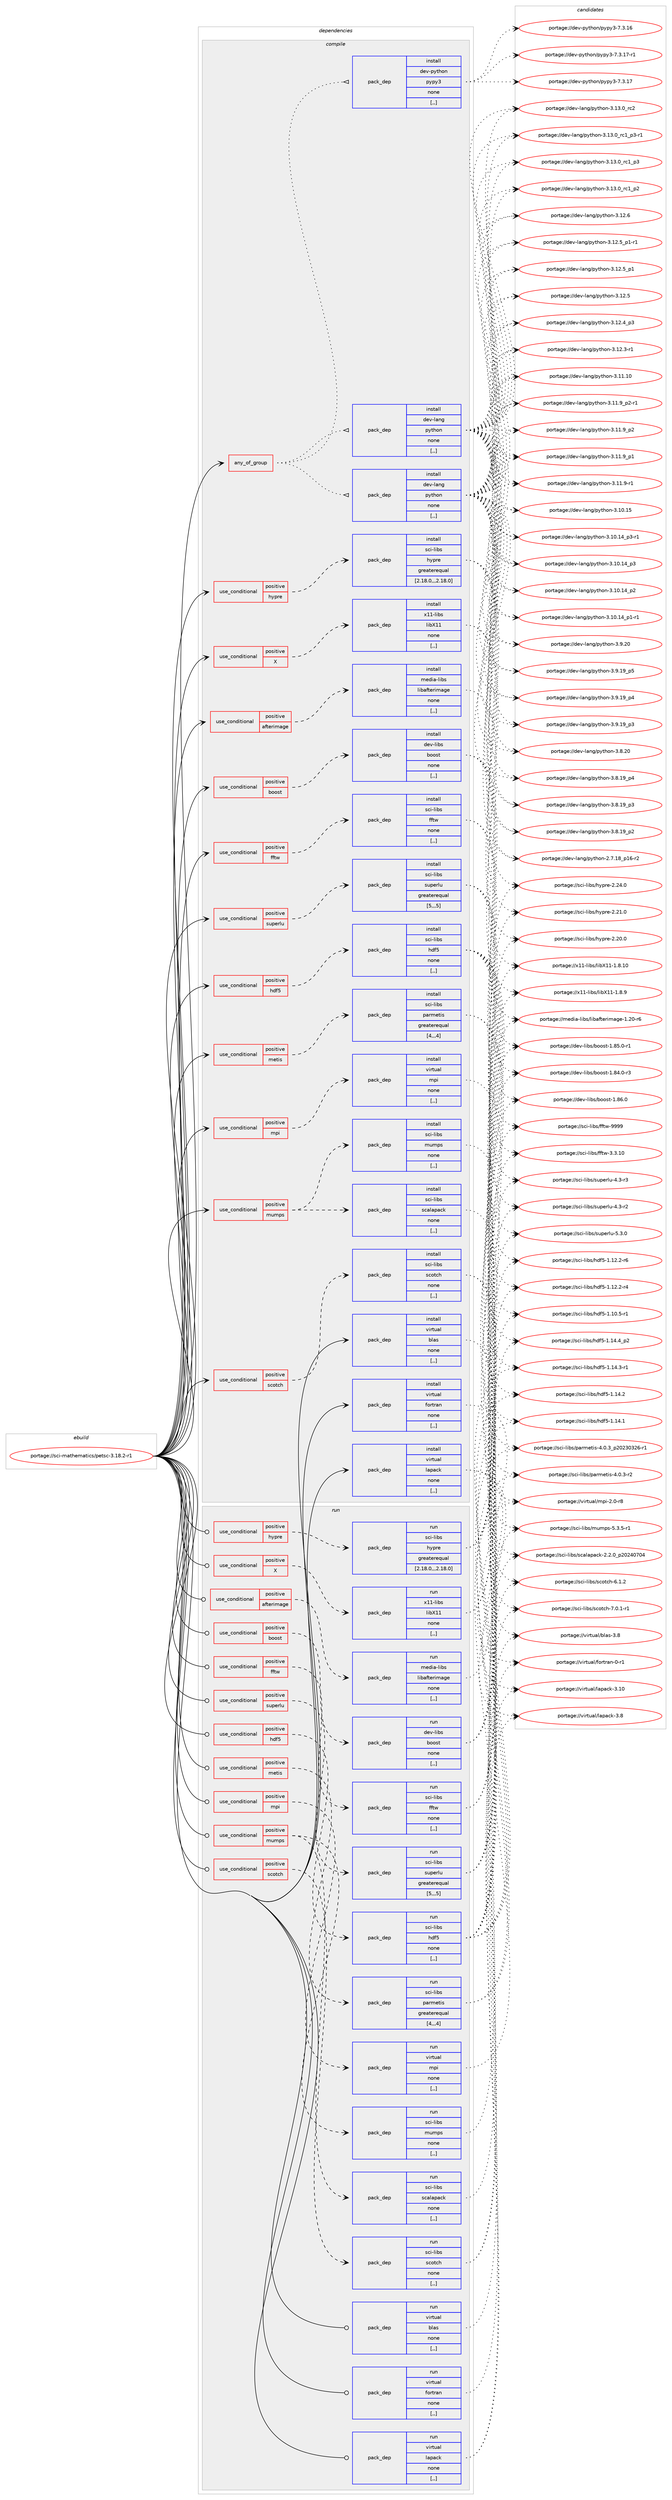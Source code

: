 digraph prolog {

# *************
# Graph options
# *************

newrank=true;
concentrate=true;
compound=true;
graph [rankdir=LR,fontname=Helvetica,fontsize=10,ranksep=1.5];#, ranksep=2.5, nodesep=0.2];
edge  [arrowhead=vee];
node  [fontname=Helvetica,fontsize=10];

# **********
# The ebuild
# **********

subgraph cluster_leftcol {
color=gray;
label=<<i>ebuild</i>>;
id [label="portage://sci-mathematics/petsc-3.18.2-r1", color=red, width=4, href="../sci-mathematics/petsc-3.18.2-r1.svg"];
}

# ****************
# The dependencies
# ****************

subgraph cluster_midcol {
color=gray;
label=<<i>dependencies</i>>;
subgraph cluster_compile {
fillcolor="#eeeeee";
style=filled;
label=<<i>compile</i>>;
subgraph any6205 {
dependency918816 [label=<<TABLE BORDER="0" CELLBORDER="1" CELLSPACING="0" CELLPADDING="4"><TR><TD CELLPADDING="10">any_of_group</TD></TR></TABLE>>, shape=none, color=red];subgraph pack669919 {
dependency918817 [label=<<TABLE BORDER="0" CELLBORDER="1" CELLSPACING="0" CELLPADDING="4" WIDTH="220"><TR><TD ROWSPAN="6" CELLPADDING="30">pack_dep</TD></TR><TR><TD WIDTH="110">install</TD></TR><TR><TD>dev-lang</TD></TR><TR><TD>python</TD></TR><TR><TD>none</TD></TR><TR><TD>[,,]</TD></TR></TABLE>>, shape=none, color=blue];
}
dependency918816:e -> dependency918817:w [weight=20,style="dotted",arrowhead="oinv"];
subgraph pack669920 {
dependency918818 [label=<<TABLE BORDER="0" CELLBORDER="1" CELLSPACING="0" CELLPADDING="4" WIDTH="220"><TR><TD ROWSPAN="6" CELLPADDING="30">pack_dep</TD></TR><TR><TD WIDTH="110">install</TD></TR><TR><TD>dev-lang</TD></TR><TR><TD>python</TD></TR><TR><TD>none</TD></TR><TR><TD>[,,]</TD></TR></TABLE>>, shape=none, color=blue];
}
dependency918816:e -> dependency918818:w [weight=20,style="dotted",arrowhead="oinv"];
subgraph pack669921 {
dependency918819 [label=<<TABLE BORDER="0" CELLBORDER="1" CELLSPACING="0" CELLPADDING="4" WIDTH="220"><TR><TD ROWSPAN="6" CELLPADDING="30">pack_dep</TD></TR><TR><TD WIDTH="110">install</TD></TR><TR><TD>dev-python</TD></TR><TR><TD>pypy3</TD></TR><TR><TD>none</TD></TR><TR><TD>[,,]</TD></TR></TABLE>>, shape=none, color=blue];
}
dependency918816:e -> dependency918819:w [weight=20,style="dotted",arrowhead="oinv"];
}
id:e -> dependency918816:w [weight=20,style="solid",arrowhead="vee"];
subgraph cond242262 {
dependency918820 [label=<<TABLE BORDER="0" CELLBORDER="1" CELLSPACING="0" CELLPADDING="4"><TR><TD ROWSPAN="3" CELLPADDING="10">use_conditional</TD></TR><TR><TD>positive</TD></TR><TR><TD>X</TD></TR></TABLE>>, shape=none, color=red];
subgraph pack669922 {
dependency918821 [label=<<TABLE BORDER="0" CELLBORDER="1" CELLSPACING="0" CELLPADDING="4" WIDTH="220"><TR><TD ROWSPAN="6" CELLPADDING="30">pack_dep</TD></TR><TR><TD WIDTH="110">install</TD></TR><TR><TD>x11-libs</TD></TR><TR><TD>libX11</TD></TR><TR><TD>none</TD></TR><TR><TD>[,,]</TD></TR></TABLE>>, shape=none, color=blue];
}
dependency918820:e -> dependency918821:w [weight=20,style="dashed",arrowhead="vee"];
}
id:e -> dependency918820:w [weight=20,style="solid",arrowhead="vee"];
subgraph cond242263 {
dependency918822 [label=<<TABLE BORDER="0" CELLBORDER="1" CELLSPACING="0" CELLPADDING="4"><TR><TD ROWSPAN="3" CELLPADDING="10">use_conditional</TD></TR><TR><TD>positive</TD></TR><TR><TD>afterimage</TD></TR></TABLE>>, shape=none, color=red];
subgraph pack669923 {
dependency918823 [label=<<TABLE BORDER="0" CELLBORDER="1" CELLSPACING="0" CELLPADDING="4" WIDTH="220"><TR><TD ROWSPAN="6" CELLPADDING="30">pack_dep</TD></TR><TR><TD WIDTH="110">install</TD></TR><TR><TD>media-libs</TD></TR><TR><TD>libafterimage</TD></TR><TR><TD>none</TD></TR><TR><TD>[,,]</TD></TR></TABLE>>, shape=none, color=blue];
}
dependency918822:e -> dependency918823:w [weight=20,style="dashed",arrowhead="vee"];
}
id:e -> dependency918822:w [weight=20,style="solid",arrowhead="vee"];
subgraph cond242264 {
dependency918824 [label=<<TABLE BORDER="0" CELLBORDER="1" CELLSPACING="0" CELLPADDING="4"><TR><TD ROWSPAN="3" CELLPADDING="10">use_conditional</TD></TR><TR><TD>positive</TD></TR><TR><TD>boost</TD></TR></TABLE>>, shape=none, color=red];
subgraph pack669924 {
dependency918825 [label=<<TABLE BORDER="0" CELLBORDER="1" CELLSPACING="0" CELLPADDING="4" WIDTH="220"><TR><TD ROWSPAN="6" CELLPADDING="30">pack_dep</TD></TR><TR><TD WIDTH="110">install</TD></TR><TR><TD>dev-libs</TD></TR><TR><TD>boost</TD></TR><TR><TD>none</TD></TR><TR><TD>[,,]</TD></TR></TABLE>>, shape=none, color=blue];
}
dependency918824:e -> dependency918825:w [weight=20,style="dashed",arrowhead="vee"];
}
id:e -> dependency918824:w [weight=20,style="solid",arrowhead="vee"];
subgraph cond242265 {
dependency918826 [label=<<TABLE BORDER="0" CELLBORDER="1" CELLSPACING="0" CELLPADDING="4"><TR><TD ROWSPAN="3" CELLPADDING="10">use_conditional</TD></TR><TR><TD>positive</TD></TR><TR><TD>fftw</TD></TR></TABLE>>, shape=none, color=red];
subgraph pack669925 {
dependency918827 [label=<<TABLE BORDER="0" CELLBORDER="1" CELLSPACING="0" CELLPADDING="4" WIDTH="220"><TR><TD ROWSPAN="6" CELLPADDING="30">pack_dep</TD></TR><TR><TD WIDTH="110">install</TD></TR><TR><TD>sci-libs</TD></TR><TR><TD>fftw</TD></TR><TR><TD>none</TD></TR><TR><TD>[,,]</TD></TR></TABLE>>, shape=none, color=blue];
}
dependency918826:e -> dependency918827:w [weight=20,style="dashed",arrowhead="vee"];
}
id:e -> dependency918826:w [weight=20,style="solid",arrowhead="vee"];
subgraph cond242266 {
dependency918828 [label=<<TABLE BORDER="0" CELLBORDER="1" CELLSPACING="0" CELLPADDING="4"><TR><TD ROWSPAN="3" CELLPADDING="10">use_conditional</TD></TR><TR><TD>positive</TD></TR><TR><TD>hdf5</TD></TR></TABLE>>, shape=none, color=red];
subgraph pack669926 {
dependency918829 [label=<<TABLE BORDER="0" CELLBORDER="1" CELLSPACING="0" CELLPADDING="4" WIDTH="220"><TR><TD ROWSPAN="6" CELLPADDING="30">pack_dep</TD></TR><TR><TD WIDTH="110">install</TD></TR><TR><TD>sci-libs</TD></TR><TR><TD>hdf5</TD></TR><TR><TD>none</TD></TR><TR><TD>[,,]</TD></TR></TABLE>>, shape=none, color=blue];
}
dependency918828:e -> dependency918829:w [weight=20,style="dashed",arrowhead="vee"];
}
id:e -> dependency918828:w [weight=20,style="solid",arrowhead="vee"];
subgraph cond242267 {
dependency918830 [label=<<TABLE BORDER="0" CELLBORDER="1" CELLSPACING="0" CELLPADDING="4"><TR><TD ROWSPAN="3" CELLPADDING="10">use_conditional</TD></TR><TR><TD>positive</TD></TR><TR><TD>hypre</TD></TR></TABLE>>, shape=none, color=red];
subgraph pack669927 {
dependency918831 [label=<<TABLE BORDER="0" CELLBORDER="1" CELLSPACING="0" CELLPADDING="4" WIDTH="220"><TR><TD ROWSPAN="6" CELLPADDING="30">pack_dep</TD></TR><TR><TD WIDTH="110">install</TD></TR><TR><TD>sci-libs</TD></TR><TR><TD>hypre</TD></TR><TR><TD>greaterequal</TD></TR><TR><TD>[2.18.0,,,2.18.0]</TD></TR></TABLE>>, shape=none, color=blue];
}
dependency918830:e -> dependency918831:w [weight=20,style="dashed",arrowhead="vee"];
}
id:e -> dependency918830:w [weight=20,style="solid",arrowhead="vee"];
subgraph cond242268 {
dependency918832 [label=<<TABLE BORDER="0" CELLBORDER="1" CELLSPACING="0" CELLPADDING="4"><TR><TD ROWSPAN="3" CELLPADDING="10">use_conditional</TD></TR><TR><TD>positive</TD></TR><TR><TD>metis</TD></TR></TABLE>>, shape=none, color=red];
subgraph pack669928 {
dependency918833 [label=<<TABLE BORDER="0" CELLBORDER="1" CELLSPACING="0" CELLPADDING="4" WIDTH="220"><TR><TD ROWSPAN="6" CELLPADDING="30">pack_dep</TD></TR><TR><TD WIDTH="110">install</TD></TR><TR><TD>sci-libs</TD></TR><TR><TD>parmetis</TD></TR><TR><TD>greaterequal</TD></TR><TR><TD>[4,,,4]</TD></TR></TABLE>>, shape=none, color=blue];
}
dependency918832:e -> dependency918833:w [weight=20,style="dashed",arrowhead="vee"];
}
id:e -> dependency918832:w [weight=20,style="solid",arrowhead="vee"];
subgraph cond242269 {
dependency918834 [label=<<TABLE BORDER="0" CELLBORDER="1" CELLSPACING="0" CELLPADDING="4"><TR><TD ROWSPAN="3" CELLPADDING="10">use_conditional</TD></TR><TR><TD>positive</TD></TR><TR><TD>mpi</TD></TR></TABLE>>, shape=none, color=red];
subgraph pack669929 {
dependency918835 [label=<<TABLE BORDER="0" CELLBORDER="1" CELLSPACING="0" CELLPADDING="4" WIDTH="220"><TR><TD ROWSPAN="6" CELLPADDING="30">pack_dep</TD></TR><TR><TD WIDTH="110">install</TD></TR><TR><TD>virtual</TD></TR><TR><TD>mpi</TD></TR><TR><TD>none</TD></TR><TR><TD>[,,]</TD></TR></TABLE>>, shape=none, color=blue];
}
dependency918834:e -> dependency918835:w [weight=20,style="dashed",arrowhead="vee"];
}
id:e -> dependency918834:w [weight=20,style="solid",arrowhead="vee"];
subgraph cond242270 {
dependency918836 [label=<<TABLE BORDER="0" CELLBORDER="1" CELLSPACING="0" CELLPADDING="4"><TR><TD ROWSPAN="3" CELLPADDING="10">use_conditional</TD></TR><TR><TD>positive</TD></TR><TR><TD>mumps</TD></TR></TABLE>>, shape=none, color=red];
subgraph pack669930 {
dependency918837 [label=<<TABLE BORDER="0" CELLBORDER="1" CELLSPACING="0" CELLPADDING="4" WIDTH="220"><TR><TD ROWSPAN="6" CELLPADDING="30">pack_dep</TD></TR><TR><TD WIDTH="110">install</TD></TR><TR><TD>sci-libs</TD></TR><TR><TD>mumps</TD></TR><TR><TD>none</TD></TR><TR><TD>[,,]</TD></TR></TABLE>>, shape=none, color=blue];
}
dependency918836:e -> dependency918837:w [weight=20,style="dashed",arrowhead="vee"];
subgraph pack669931 {
dependency918838 [label=<<TABLE BORDER="0" CELLBORDER="1" CELLSPACING="0" CELLPADDING="4" WIDTH="220"><TR><TD ROWSPAN="6" CELLPADDING="30">pack_dep</TD></TR><TR><TD WIDTH="110">install</TD></TR><TR><TD>sci-libs</TD></TR><TR><TD>scalapack</TD></TR><TR><TD>none</TD></TR><TR><TD>[,,]</TD></TR></TABLE>>, shape=none, color=blue];
}
dependency918836:e -> dependency918838:w [weight=20,style="dashed",arrowhead="vee"];
}
id:e -> dependency918836:w [weight=20,style="solid",arrowhead="vee"];
subgraph cond242271 {
dependency918839 [label=<<TABLE BORDER="0" CELLBORDER="1" CELLSPACING="0" CELLPADDING="4"><TR><TD ROWSPAN="3" CELLPADDING="10">use_conditional</TD></TR><TR><TD>positive</TD></TR><TR><TD>scotch</TD></TR></TABLE>>, shape=none, color=red];
subgraph pack669932 {
dependency918840 [label=<<TABLE BORDER="0" CELLBORDER="1" CELLSPACING="0" CELLPADDING="4" WIDTH="220"><TR><TD ROWSPAN="6" CELLPADDING="30">pack_dep</TD></TR><TR><TD WIDTH="110">install</TD></TR><TR><TD>sci-libs</TD></TR><TR><TD>scotch</TD></TR><TR><TD>none</TD></TR><TR><TD>[,,]</TD></TR></TABLE>>, shape=none, color=blue];
}
dependency918839:e -> dependency918840:w [weight=20,style="dashed",arrowhead="vee"];
}
id:e -> dependency918839:w [weight=20,style="solid",arrowhead="vee"];
subgraph cond242272 {
dependency918841 [label=<<TABLE BORDER="0" CELLBORDER="1" CELLSPACING="0" CELLPADDING="4"><TR><TD ROWSPAN="3" CELLPADDING="10">use_conditional</TD></TR><TR><TD>positive</TD></TR><TR><TD>superlu</TD></TR></TABLE>>, shape=none, color=red];
subgraph pack669933 {
dependency918842 [label=<<TABLE BORDER="0" CELLBORDER="1" CELLSPACING="0" CELLPADDING="4" WIDTH="220"><TR><TD ROWSPAN="6" CELLPADDING="30">pack_dep</TD></TR><TR><TD WIDTH="110">install</TD></TR><TR><TD>sci-libs</TD></TR><TR><TD>superlu</TD></TR><TR><TD>greaterequal</TD></TR><TR><TD>[5,,,5]</TD></TR></TABLE>>, shape=none, color=blue];
}
dependency918841:e -> dependency918842:w [weight=20,style="dashed",arrowhead="vee"];
}
id:e -> dependency918841:w [weight=20,style="solid",arrowhead="vee"];
subgraph pack669934 {
dependency918843 [label=<<TABLE BORDER="0" CELLBORDER="1" CELLSPACING="0" CELLPADDING="4" WIDTH="220"><TR><TD ROWSPAN="6" CELLPADDING="30">pack_dep</TD></TR><TR><TD WIDTH="110">install</TD></TR><TR><TD>virtual</TD></TR><TR><TD>blas</TD></TR><TR><TD>none</TD></TR><TR><TD>[,,]</TD></TR></TABLE>>, shape=none, color=blue];
}
id:e -> dependency918843:w [weight=20,style="solid",arrowhead="vee"];
subgraph pack669935 {
dependency918844 [label=<<TABLE BORDER="0" CELLBORDER="1" CELLSPACING="0" CELLPADDING="4" WIDTH="220"><TR><TD ROWSPAN="6" CELLPADDING="30">pack_dep</TD></TR><TR><TD WIDTH="110">install</TD></TR><TR><TD>virtual</TD></TR><TR><TD>fortran</TD></TR><TR><TD>none</TD></TR><TR><TD>[,,]</TD></TR></TABLE>>, shape=none, color=blue];
}
id:e -> dependency918844:w [weight=20,style="solid",arrowhead="vee"];
subgraph pack669936 {
dependency918845 [label=<<TABLE BORDER="0" CELLBORDER="1" CELLSPACING="0" CELLPADDING="4" WIDTH="220"><TR><TD ROWSPAN="6" CELLPADDING="30">pack_dep</TD></TR><TR><TD WIDTH="110">install</TD></TR><TR><TD>virtual</TD></TR><TR><TD>lapack</TD></TR><TR><TD>none</TD></TR><TR><TD>[,,]</TD></TR></TABLE>>, shape=none, color=blue];
}
id:e -> dependency918845:w [weight=20,style="solid",arrowhead="vee"];
}
subgraph cluster_compileandrun {
fillcolor="#eeeeee";
style=filled;
label=<<i>compile and run</i>>;
}
subgraph cluster_run {
fillcolor="#eeeeee";
style=filled;
label=<<i>run</i>>;
subgraph cond242273 {
dependency918846 [label=<<TABLE BORDER="0" CELLBORDER="1" CELLSPACING="0" CELLPADDING="4"><TR><TD ROWSPAN="3" CELLPADDING="10">use_conditional</TD></TR><TR><TD>positive</TD></TR><TR><TD>X</TD></TR></TABLE>>, shape=none, color=red];
subgraph pack669937 {
dependency918847 [label=<<TABLE BORDER="0" CELLBORDER="1" CELLSPACING="0" CELLPADDING="4" WIDTH="220"><TR><TD ROWSPAN="6" CELLPADDING="30">pack_dep</TD></TR><TR><TD WIDTH="110">run</TD></TR><TR><TD>x11-libs</TD></TR><TR><TD>libX11</TD></TR><TR><TD>none</TD></TR><TR><TD>[,,]</TD></TR></TABLE>>, shape=none, color=blue];
}
dependency918846:e -> dependency918847:w [weight=20,style="dashed",arrowhead="vee"];
}
id:e -> dependency918846:w [weight=20,style="solid",arrowhead="odot"];
subgraph cond242274 {
dependency918848 [label=<<TABLE BORDER="0" CELLBORDER="1" CELLSPACING="0" CELLPADDING="4"><TR><TD ROWSPAN="3" CELLPADDING="10">use_conditional</TD></TR><TR><TD>positive</TD></TR><TR><TD>afterimage</TD></TR></TABLE>>, shape=none, color=red];
subgraph pack669938 {
dependency918849 [label=<<TABLE BORDER="0" CELLBORDER="1" CELLSPACING="0" CELLPADDING="4" WIDTH="220"><TR><TD ROWSPAN="6" CELLPADDING="30">pack_dep</TD></TR><TR><TD WIDTH="110">run</TD></TR><TR><TD>media-libs</TD></TR><TR><TD>libafterimage</TD></TR><TR><TD>none</TD></TR><TR><TD>[,,]</TD></TR></TABLE>>, shape=none, color=blue];
}
dependency918848:e -> dependency918849:w [weight=20,style="dashed",arrowhead="vee"];
}
id:e -> dependency918848:w [weight=20,style="solid",arrowhead="odot"];
subgraph cond242275 {
dependency918850 [label=<<TABLE BORDER="0" CELLBORDER="1" CELLSPACING="0" CELLPADDING="4"><TR><TD ROWSPAN="3" CELLPADDING="10">use_conditional</TD></TR><TR><TD>positive</TD></TR><TR><TD>boost</TD></TR></TABLE>>, shape=none, color=red];
subgraph pack669939 {
dependency918851 [label=<<TABLE BORDER="0" CELLBORDER="1" CELLSPACING="0" CELLPADDING="4" WIDTH="220"><TR><TD ROWSPAN="6" CELLPADDING="30">pack_dep</TD></TR><TR><TD WIDTH="110">run</TD></TR><TR><TD>dev-libs</TD></TR><TR><TD>boost</TD></TR><TR><TD>none</TD></TR><TR><TD>[,,]</TD></TR></TABLE>>, shape=none, color=blue];
}
dependency918850:e -> dependency918851:w [weight=20,style="dashed",arrowhead="vee"];
}
id:e -> dependency918850:w [weight=20,style="solid",arrowhead="odot"];
subgraph cond242276 {
dependency918852 [label=<<TABLE BORDER="0" CELLBORDER="1" CELLSPACING="0" CELLPADDING="4"><TR><TD ROWSPAN="3" CELLPADDING="10">use_conditional</TD></TR><TR><TD>positive</TD></TR><TR><TD>fftw</TD></TR></TABLE>>, shape=none, color=red];
subgraph pack669940 {
dependency918853 [label=<<TABLE BORDER="0" CELLBORDER="1" CELLSPACING="0" CELLPADDING="4" WIDTH="220"><TR><TD ROWSPAN="6" CELLPADDING="30">pack_dep</TD></TR><TR><TD WIDTH="110">run</TD></TR><TR><TD>sci-libs</TD></TR><TR><TD>fftw</TD></TR><TR><TD>none</TD></TR><TR><TD>[,,]</TD></TR></TABLE>>, shape=none, color=blue];
}
dependency918852:e -> dependency918853:w [weight=20,style="dashed",arrowhead="vee"];
}
id:e -> dependency918852:w [weight=20,style="solid",arrowhead="odot"];
subgraph cond242277 {
dependency918854 [label=<<TABLE BORDER="0" CELLBORDER="1" CELLSPACING="0" CELLPADDING="4"><TR><TD ROWSPAN="3" CELLPADDING="10">use_conditional</TD></TR><TR><TD>positive</TD></TR><TR><TD>hdf5</TD></TR></TABLE>>, shape=none, color=red];
subgraph pack669941 {
dependency918855 [label=<<TABLE BORDER="0" CELLBORDER="1" CELLSPACING="0" CELLPADDING="4" WIDTH="220"><TR><TD ROWSPAN="6" CELLPADDING="30">pack_dep</TD></TR><TR><TD WIDTH="110">run</TD></TR><TR><TD>sci-libs</TD></TR><TR><TD>hdf5</TD></TR><TR><TD>none</TD></TR><TR><TD>[,,]</TD></TR></TABLE>>, shape=none, color=blue];
}
dependency918854:e -> dependency918855:w [weight=20,style="dashed",arrowhead="vee"];
}
id:e -> dependency918854:w [weight=20,style="solid",arrowhead="odot"];
subgraph cond242278 {
dependency918856 [label=<<TABLE BORDER="0" CELLBORDER="1" CELLSPACING="0" CELLPADDING="4"><TR><TD ROWSPAN="3" CELLPADDING="10">use_conditional</TD></TR><TR><TD>positive</TD></TR><TR><TD>hypre</TD></TR></TABLE>>, shape=none, color=red];
subgraph pack669942 {
dependency918857 [label=<<TABLE BORDER="0" CELLBORDER="1" CELLSPACING="0" CELLPADDING="4" WIDTH="220"><TR><TD ROWSPAN="6" CELLPADDING="30">pack_dep</TD></TR><TR><TD WIDTH="110">run</TD></TR><TR><TD>sci-libs</TD></TR><TR><TD>hypre</TD></TR><TR><TD>greaterequal</TD></TR><TR><TD>[2.18.0,,,2.18.0]</TD></TR></TABLE>>, shape=none, color=blue];
}
dependency918856:e -> dependency918857:w [weight=20,style="dashed",arrowhead="vee"];
}
id:e -> dependency918856:w [weight=20,style="solid",arrowhead="odot"];
subgraph cond242279 {
dependency918858 [label=<<TABLE BORDER="0" CELLBORDER="1" CELLSPACING="0" CELLPADDING="4"><TR><TD ROWSPAN="3" CELLPADDING="10">use_conditional</TD></TR><TR><TD>positive</TD></TR><TR><TD>metis</TD></TR></TABLE>>, shape=none, color=red];
subgraph pack669943 {
dependency918859 [label=<<TABLE BORDER="0" CELLBORDER="1" CELLSPACING="0" CELLPADDING="4" WIDTH="220"><TR><TD ROWSPAN="6" CELLPADDING="30">pack_dep</TD></TR><TR><TD WIDTH="110">run</TD></TR><TR><TD>sci-libs</TD></TR><TR><TD>parmetis</TD></TR><TR><TD>greaterequal</TD></TR><TR><TD>[4,,,4]</TD></TR></TABLE>>, shape=none, color=blue];
}
dependency918858:e -> dependency918859:w [weight=20,style="dashed",arrowhead="vee"];
}
id:e -> dependency918858:w [weight=20,style="solid",arrowhead="odot"];
subgraph cond242280 {
dependency918860 [label=<<TABLE BORDER="0" CELLBORDER="1" CELLSPACING="0" CELLPADDING="4"><TR><TD ROWSPAN="3" CELLPADDING="10">use_conditional</TD></TR><TR><TD>positive</TD></TR><TR><TD>mpi</TD></TR></TABLE>>, shape=none, color=red];
subgraph pack669944 {
dependency918861 [label=<<TABLE BORDER="0" CELLBORDER="1" CELLSPACING="0" CELLPADDING="4" WIDTH="220"><TR><TD ROWSPAN="6" CELLPADDING="30">pack_dep</TD></TR><TR><TD WIDTH="110">run</TD></TR><TR><TD>virtual</TD></TR><TR><TD>mpi</TD></TR><TR><TD>none</TD></TR><TR><TD>[,,]</TD></TR></TABLE>>, shape=none, color=blue];
}
dependency918860:e -> dependency918861:w [weight=20,style="dashed",arrowhead="vee"];
}
id:e -> dependency918860:w [weight=20,style="solid",arrowhead="odot"];
subgraph cond242281 {
dependency918862 [label=<<TABLE BORDER="0" CELLBORDER="1" CELLSPACING="0" CELLPADDING="4"><TR><TD ROWSPAN="3" CELLPADDING="10">use_conditional</TD></TR><TR><TD>positive</TD></TR><TR><TD>mumps</TD></TR></TABLE>>, shape=none, color=red];
subgraph pack669945 {
dependency918863 [label=<<TABLE BORDER="0" CELLBORDER="1" CELLSPACING="0" CELLPADDING="4" WIDTH="220"><TR><TD ROWSPAN="6" CELLPADDING="30">pack_dep</TD></TR><TR><TD WIDTH="110">run</TD></TR><TR><TD>sci-libs</TD></TR><TR><TD>mumps</TD></TR><TR><TD>none</TD></TR><TR><TD>[,,]</TD></TR></TABLE>>, shape=none, color=blue];
}
dependency918862:e -> dependency918863:w [weight=20,style="dashed",arrowhead="vee"];
subgraph pack669946 {
dependency918864 [label=<<TABLE BORDER="0" CELLBORDER="1" CELLSPACING="0" CELLPADDING="4" WIDTH="220"><TR><TD ROWSPAN="6" CELLPADDING="30">pack_dep</TD></TR><TR><TD WIDTH="110">run</TD></TR><TR><TD>sci-libs</TD></TR><TR><TD>scalapack</TD></TR><TR><TD>none</TD></TR><TR><TD>[,,]</TD></TR></TABLE>>, shape=none, color=blue];
}
dependency918862:e -> dependency918864:w [weight=20,style="dashed",arrowhead="vee"];
}
id:e -> dependency918862:w [weight=20,style="solid",arrowhead="odot"];
subgraph cond242282 {
dependency918865 [label=<<TABLE BORDER="0" CELLBORDER="1" CELLSPACING="0" CELLPADDING="4"><TR><TD ROWSPAN="3" CELLPADDING="10">use_conditional</TD></TR><TR><TD>positive</TD></TR><TR><TD>scotch</TD></TR></TABLE>>, shape=none, color=red];
subgraph pack669947 {
dependency918866 [label=<<TABLE BORDER="0" CELLBORDER="1" CELLSPACING="0" CELLPADDING="4" WIDTH="220"><TR><TD ROWSPAN="6" CELLPADDING="30">pack_dep</TD></TR><TR><TD WIDTH="110">run</TD></TR><TR><TD>sci-libs</TD></TR><TR><TD>scotch</TD></TR><TR><TD>none</TD></TR><TR><TD>[,,]</TD></TR></TABLE>>, shape=none, color=blue];
}
dependency918865:e -> dependency918866:w [weight=20,style="dashed",arrowhead="vee"];
}
id:e -> dependency918865:w [weight=20,style="solid",arrowhead="odot"];
subgraph cond242283 {
dependency918867 [label=<<TABLE BORDER="0" CELLBORDER="1" CELLSPACING="0" CELLPADDING="4"><TR><TD ROWSPAN="3" CELLPADDING="10">use_conditional</TD></TR><TR><TD>positive</TD></TR><TR><TD>superlu</TD></TR></TABLE>>, shape=none, color=red];
subgraph pack669948 {
dependency918868 [label=<<TABLE BORDER="0" CELLBORDER="1" CELLSPACING="0" CELLPADDING="4" WIDTH="220"><TR><TD ROWSPAN="6" CELLPADDING="30">pack_dep</TD></TR><TR><TD WIDTH="110">run</TD></TR><TR><TD>sci-libs</TD></TR><TR><TD>superlu</TD></TR><TR><TD>greaterequal</TD></TR><TR><TD>[5,,,5]</TD></TR></TABLE>>, shape=none, color=blue];
}
dependency918867:e -> dependency918868:w [weight=20,style="dashed",arrowhead="vee"];
}
id:e -> dependency918867:w [weight=20,style="solid",arrowhead="odot"];
subgraph pack669949 {
dependency918869 [label=<<TABLE BORDER="0" CELLBORDER="1" CELLSPACING="0" CELLPADDING="4" WIDTH="220"><TR><TD ROWSPAN="6" CELLPADDING="30">pack_dep</TD></TR><TR><TD WIDTH="110">run</TD></TR><TR><TD>virtual</TD></TR><TR><TD>blas</TD></TR><TR><TD>none</TD></TR><TR><TD>[,,]</TD></TR></TABLE>>, shape=none, color=blue];
}
id:e -> dependency918869:w [weight=20,style="solid",arrowhead="odot"];
subgraph pack669950 {
dependency918870 [label=<<TABLE BORDER="0" CELLBORDER="1" CELLSPACING="0" CELLPADDING="4" WIDTH="220"><TR><TD ROWSPAN="6" CELLPADDING="30">pack_dep</TD></TR><TR><TD WIDTH="110">run</TD></TR><TR><TD>virtual</TD></TR><TR><TD>fortran</TD></TR><TR><TD>none</TD></TR><TR><TD>[,,]</TD></TR></TABLE>>, shape=none, color=blue];
}
id:e -> dependency918870:w [weight=20,style="solid",arrowhead="odot"];
subgraph pack669951 {
dependency918871 [label=<<TABLE BORDER="0" CELLBORDER="1" CELLSPACING="0" CELLPADDING="4" WIDTH="220"><TR><TD ROWSPAN="6" CELLPADDING="30">pack_dep</TD></TR><TR><TD WIDTH="110">run</TD></TR><TR><TD>virtual</TD></TR><TR><TD>lapack</TD></TR><TR><TD>none</TD></TR><TR><TD>[,,]</TD></TR></TABLE>>, shape=none, color=blue];
}
id:e -> dependency918871:w [weight=20,style="solid",arrowhead="odot"];
}
}

# **************
# The candidates
# **************

subgraph cluster_choices {
rank=same;
color=gray;
label=<<i>candidates</i>>;

subgraph choice669919 {
color=black;
nodesep=1;
choice10010111845108971101034711212111610411111045514649514648951149950 [label="portage://dev-lang/python-3.13.0_rc2", color=red, width=4,href="../dev-lang/python-3.13.0_rc2.svg"];
choice1001011184510897110103471121211161041111104551464951464895114994995112514511449 [label="portage://dev-lang/python-3.13.0_rc1_p3-r1", color=red, width=4,href="../dev-lang/python-3.13.0_rc1_p3-r1.svg"];
choice100101118451089711010347112121116104111110455146495146489511499499511251 [label="portage://dev-lang/python-3.13.0_rc1_p3", color=red, width=4,href="../dev-lang/python-3.13.0_rc1_p3.svg"];
choice100101118451089711010347112121116104111110455146495146489511499499511250 [label="portage://dev-lang/python-3.13.0_rc1_p2", color=red, width=4,href="../dev-lang/python-3.13.0_rc1_p2.svg"];
choice10010111845108971101034711212111610411111045514649504654 [label="portage://dev-lang/python-3.12.6", color=red, width=4,href="../dev-lang/python-3.12.6.svg"];
choice1001011184510897110103471121211161041111104551464950465395112494511449 [label="portage://dev-lang/python-3.12.5_p1-r1", color=red, width=4,href="../dev-lang/python-3.12.5_p1-r1.svg"];
choice100101118451089711010347112121116104111110455146495046539511249 [label="portage://dev-lang/python-3.12.5_p1", color=red, width=4,href="../dev-lang/python-3.12.5_p1.svg"];
choice10010111845108971101034711212111610411111045514649504653 [label="portage://dev-lang/python-3.12.5", color=red, width=4,href="../dev-lang/python-3.12.5.svg"];
choice100101118451089711010347112121116104111110455146495046529511251 [label="portage://dev-lang/python-3.12.4_p3", color=red, width=4,href="../dev-lang/python-3.12.4_p3.svg"];
choice100101118451089711010347112121116104111110455146495046514511449 [label="portage://dev-lang/python-3.12.3-r1", color=red, width=4,href="../dev-lang/python-3.12.3-r1.svg"];
choice1001011184510897110103471121211161041111104551464949464948 [label="portage://dev-lang/python-3.11.10", color=red, width=4,href="../dev-lang/python-3.11.10.svg"];
choice1001011184510897110103471121211161041111104551464949465795112504511449 [label="portage://dev-lang/python-3.11.9_p2-r1", color=red, width=4,href="../dev-lang/python-3.11.9_p2-r1.svg"];
choice100101118451089711010347112121116104111110455146494946579511250 [label="portage://dev-lang/python-3.11.9_p2", color=red, width=4,href="../dev-lang/python-3.11.9_p2.svg"];
choice100101118451089711010347112121116104111110455146494946579511249 [label="portage://dev-lang/python-3.11.9_p1", color=red, width=4,href="../dev-lang/python-3.11.9_p1.svg"];
choice100101118451089711010347112121116104111110455146494946574511449 [label="portage://dev-lang/python-3.11.9-r1", color=red, width=4,href="../dev-lang/python-3.11.9-r1.svg"];
choice1001011184510897110103471121211161041111104551464948464953 [label="portage://dev-lang/python-3.10.15", color=red, width=4,href="../dev-lang/python-3.10.15.svg"];
choice100101118451089711010347112121116104111110455146494846495295112514511449 [label="portage://dev-lang/python-3.10.14_p3-r1", color=red, width=4,href="../dev-lang/python-3.10.14_p3-r1.svg"];
choice10010111845108971101034711212111610411111045514649484649529511251 [label="portage://dev-lang/python-3.10.14_p3", color=red, width=4,href="../dev-lang/python-3.10.14_p3.svg"];
choice10010111845108971101034711212111610411111045514649484649529511250 [label="portage://dev-lang/python-3.10.14_p2", color=red, width=4,href="../dev-lang/python-3.10.14_p2.svg"];
choice100101118451089711010347112121116104111110455146494846495295112494511449 [label="portage://dev-lang/python-3.10.14_p1-r1", color=red, width=4,href="../dev-lang/python-3.10.14_p1-r1.svg"];
choice10010111845108971101034711212111610411111045514657465048 [label="portage://dev-lang/python-3.9.20", color=red, width=4,href="../dev-lang/python-3.9.20.svg"];
choice100101118451089711010347112121116104111110455146574649579511253 [label="portage://dev-lang/python-3.9.19_p5", color=red, width=4,href="../dev-lang/python-3.9.19_p5.svg"];
choice100101118451089711010347112121116104111110455146574649579511252 [label="portage://dev-lang/python-3.9.19_p4", color=red, width=4,href="../dev-lang/python-3.9.19_p4.svg"];
choice100101118451089711010347112121116104111110455146574649579511251 [label="portage://dev-lang/python-3.9.19_p3", color=red, width=4,href="../dev-lang/python-3.9.19_p3.svg"];
choice10010111845108971101034711212111610411111045514656465048 [label="portage://dev-lang/python-3.8.20", color=red, width=4,href="../dev-lang/python-3.8.20.svg"];
choice100101118451089711010347112121116104111110455146564649579511252 [label="portage://dev-lang/python-3.8.19_p4", color=red, width=4,href="../dev-lang/python-3.8.19_p4.svg"];
choice100101118451089711010347112121116104111110455146564649579511251 [label="portage://dev-lang/python-3.8.19_p3", color=red, width=4,href="../dev-lang/python-3.8.19_p3.svg"];
choice100101118451089711010347112121116104111110455146564649579511250 [label="portage://dev-lang/python-3.8.19_p2", color=red, width=4,href="../dev-lang/python-3.8.19_p2.svg"];
choice100101118451089711010347112121116104111110455046554649569511249544511450 [label="portage://dev-lang/python-2.7.18_p16-r2", color=red, width=4,href="../dev-lang/python-2.7.18_p16-r2.svg"];
dependency918817:e -> choice10010111845108971101034711212111610411111045514649514648951149950:w [style=dotted,weight="100"];
dependency918817:e -> choice1001011184510897110103471121211161041111104551464951464895114994995112514511449:w [style=dotted,weight="100"];
dependency918817:e -> choice100101118451089711010347112121116104111110455146495146489511499499511251:w [style=dotted,weight="100"];
dependency918817:e -> choice100101118451089711010347112121116104111110455146495146489511499499511250:w [style=dotted,weight="100"];
dependency918817:e -> choice10010111845108971101034711212111610411111045514649504654:w [style=dotted,weight="100"];
dependency918817:e -> choice1001011184510897110103471121211161041111104551464950465395112494511449:w [style=dotted,weight="100"];
dependency918817:e -> choice100101118451089711010347112121116104111110455146495046539511249:w [style=dotted,weight="100"];
dependency918817:e -> choice10010111845108971101034711212111610411111045514649504653:w [style=dotted,weight="100"];
dependency918817:e -> choice100101118451089711010347112121116104111110455146495046529511251:w [style=dotted,weight="100"];
dependency918817:e -> choice100101118451089711010347112121116104111110455146495046514511449:w [style=dotted,weight="100"];
dependency918817:e -> choice1001011184510897110103471121211161041111104551464949464948:w [style=dotted,weight="100"];
dependency918817:e -> choice1001011184510897110103471121211161041111104551464949465795112504511449:w [style=dotted,weight="100"];
dependency918817:e -> choice100101118451089711010347112121116104111110455146494946579511250:w [style=dotted,weight="100"];
dependency918817:e -> choice100101118451089711010347112121116104111110455146494946579511249:w [style=dotted,weight="100"];
dependency918817:e -> choice100101118451089711010347112121116104111110455146494946574511449:w [style=dotted,weight="100"];
dependency918817:e -> choice1001011184510897110103471121211161041111104551464948464953:w [style=dotted,weight="100"];
dependency918817:e -> choice100101118451089711010347112121116104111110455146494846495295112514511449:w [style=dotted,weight="100"];
dependency918817:e -> choice10010111845108971101034711212111610411111045514649484649529511251:w [style=dotted,weight="100"];
dependency918817:e -> choice10010111845108971101034711212111610411111045514649484649529511250:w [style=dotted,weight="100"];
dependency918817:e -> choice100101118451089711010347112121116104111110455146494846495295112494511449:w [style=dotted,weight="100"];
dependency918817:e -> choice10010111845108971101034711212111610411111045514657465048:w [style=dotted,weight="100"];
dependency918817:e -> choice100101118451089711010347112121116104111110455146574649579511253:w [style=dotted,weight="100"];
dependency918817:e -> choice100101118451089711010347112121116104111110455146574649579511252:w [style=dotted,weight="100"];
dependency918817:e -> choice100101118451089711010347112121116104111110455146574649579511251:w [style=dotted,weight="100"];
dependency918817:e -> choice10010111845108971101034711212111610411111045514656465048:w [style=dotted,weight="100"];
dependency918817:e -> choice100101118451089711010347112121116104111110455146564649579511252:w [style=dotted,weight="100"];
dependency918817:e -> choice100101118451089711010347112121116104111110455146564649579511251:w [style=dotted,weight="100"];
dependency918817:e -> choice100101118451089711010347112121116104111110455146564649579511250:w [style=dotted,weight="100"];
dependency918817:e -> choice100101118451089711010347112121116104111110455046554649569511249544511450:w [style=dotted,weight="100"];
}
subgraph choice669920 {
color=black;
nodesep=1;
choice10010111845108971101034711212111610411111045514649514648951149950 [label="portage://dev-lang/python-3.13.0_rc2", color=red, width=4,href="../dev-lang/python-3.13.0_rc2.svg"];
choice1001011184510897110103471121211161041111104551464951464895114994995112514511449 [label="portage://dev-lang/python-3.13.0_rc1_p3-r1", color=red, width=4,href="../dev-lang/python-3.13.0_rc1_p3-r1.svg"];
choice100101118451089711010347112121116104111110455146495146489511499499511251 [label="portage://dev-lang/python-3.13.0_rc1_p3", color=red, width=4,href="../dev-lang/python-3.13.0_rc1_p3.svg"];
choice100101118451089711010347112121116104111110455146495146489511499499511250 [label="portage://dev-lang/python-3.13.0_rc1_p2", color=red, width=4,href="../dev-lang/python-3.13.0_rc1_p2.svg"];
choice10010111845108971101034711212111610411111045514649504654 [label="portage://dev-lang/python-3.12.6", color=red, width=4,href="../dev-lang/python-3.12.6.svg"];
choice1001011184510897110103471121211161041111104551464950465395112494511449 [label="portage://dev-lang/python-3.12.5_p1-r1", color=red, width=4,href="../dev-lang/python-3.12.5_p1-r1.svg"];
choice100101118451089711010347112121116104111110455146495046539511249 [label="portage://dev-lang/python-3.12.5_p1", color=red, width=4,href="../dev-lang/python-3.12.5_p1.svg"];
choice10010111845108971101034711212111610411111045514649504653 [label="portage://dev-lang/python-3.12.5", color=red, width=4,href="../dev-lang/python-3.12.5.svg"];
choice100101118451089711010347112121116104111110455146495046529511251 [label="portage://dev-lang/python-3.12.4_p3", color=red, width=4,href="../dev-lang/python-3.12.4_p3.svg"];
choice100101118451089711010347112121116104111110455146495046514511449 [label="portage://dev-lang/python-3.12.3-r1", color=red, width=4,href="../dev-lang/python-3.12.3-r1.svg"];
choice1001011184510897110103471121211161041111104551464949464948 [label="portage://dev-lang/python-3.11.10", color=red, width=4,href="../dev-lang/python-3.11.10.svg"];
choice1001011184510897110103471121211161041111104551464949465795112504511449 [label="portage://dev-lang/python-3.11.9_p2-r1", color=red, width=4,href="../dev-lang/python-3.11.9_p2-r1.svg"];
choice100101118451089711010347112121116104111110455146494946579511250 [label="portage://dev-lang/python-3.11.9_p2", color=red, width=4,href="../dev-lang/python-3.11.9_p2.svg"];
choice100101118451089711010347112121116104111110455146494946579511249 [label="portage://dev-lang/python-3.11.9_p1", color=red, width=4,href="../dev-lang/python-3.11.9_p1.svg"];
choice100101118451089711010347112121116104111110455146494946574511449 [label="portage://dev-lang/python-3.11.9-r1", color=red, width=4,href="../dev-lang/python-3.11.9-r1.svg"];
choice1001011184510897110103471121211161041111104551464948464953 [label="portage://dev-lang/python-3.10.15", color=red, width=4,href="../dev-lang/python-3.10.15.svg"];
choice100101118451089711010347112121116104111110455146494846495295112514511449 [label="portage://dev-lang/python-3.10.14_p3-r1", color=red, width=4,href="../dev-lang/python-3.10.14_p3-r1.svg"];
choice10010111845108971101034711212111610411111045514649484649529511251 [label="portage://dev-lang/python-3.10.14_p3", color=red, width=4,href="../dev-lang/python-3.10.14_p3.svg"];
choice10010111845108971101034711212111610411111045514649484649529511250 [label="portage://dev-lang/python-3.10.14_p2", color=red, width=4,href="../dev-lang/python-3.10.14_p2.svg"];
choice100101118451089711010347112121116104111110455146494846495295112494511449 [label="portage://dev-lang/python-3.10.14_p1-r1", color=red, width=4,href="../dev-lang/python-3.10.14_p1-r1.svg"];
choice10010111845108971101034711212111610411111045514657465048 [label="portage://dev-lang/python-3.9.20", color=red, width=4,href="../dev-lang/python-3.9.20.svg"];
choice100101118451089711010347112121116104111110455146574649579511253 [label="portage://dev-lang/python-3.9.19_p5", color=red, width=4,href="../dev-lang/python-3.9.19_p5.svg"];
choice100101118451089711010347112121116104111110455146574649579511252 [label="portage://dev-lang/python-3.9.19_p4", color=red, width=4,href="../dev-lang/python-3.9.19_p4.svg"];
choice100101118451089711010347112121116104111110455146574649579511251 [label="portage://dev-lang/python-3.9.19_p3", color=red, width=4,href="../dev-lang/python-3.9.19_p3.svg"];
choice10010111845108971101034711212111610411111045514656465048 [label="portage://dev-lang/python-3.8.20", color=red, width=4,href="../dev-lang/python-3.8.20.svg"];
choice100101118451089711010347112121116104111110455146564649579511252 [label="portage://dev-lang/python-3.8.19_p4", color=red, width=4,href="../dev-lang/python-3.8.19_p4.svg"];
choice100101118451089711010347112121116104111110455146564649579511251 [label="portage://dev-lang/python-3.8.19_p3", color=red, width=4,href="../dev-lang/python-3.8.19_p3.svg"];
choice100101118451089711010347112121116104111110455146564649579511250 [label="portage://dev-lang/python-3.8.19_p2", color=red, width=4,href="../dev-lang/python-3.8.19_p2.svg"];
choice100101118451089711010347112121116104111110455046554649569511249544511450 [label="portage://dev-lang/python-2.7.18_p16-r2", color=red, width=4,href="../dev-lang/python-2.7.18_p16-r2.svg"];
dependency918818:e -> choice10010111845108971101034711212111610411111045514649514648951149950:w [style=dotted,weight="100"];
dependency918818:e -> choice1001011184510897110103471121211161041111104551464951464895114994995112514511449:w [style=dotted,weight="100"];
dependency918818:e -> choice100101118451089711010347112121116104111110455146495146489511499499511251:w [style=dotted,weight="100"];
dependency918818:e -> choice100101118451089711010347112121116104111110455146495146489511499499511250:w [style=dotted,weight="100"];
dependency918818:e -> choice10010111845108971101034711212111610411111045514649504654:w [style=dotted,weight="100"];
dependency918818:e -> choice1001011184510897110103471121211161041111104551464950465395112494511449:w [style=dotted,weight="100"];
dependency918818:e -> choice100101118451089711010347112121116104111110455146495046539511249:w [style=dotted,weight="100"];
dependency918818:e -> choice10010111845108971101034711212111610411111045514649504653:w [style=dotted,weight="100"];
dependency918818:e -> choice100101118451089711010347112121116104111110455146495046529511251:w [style=dotted,weight="100"];
dependency918818:e -> choice100101118451089711010347112121116104111110455146495046514511449:w [style=dotted,weight="100"];
dependency918818:e -> choice1001011184510897110103471121211161041111104551464949464948:w [style=dotted,weight="100"];
dependency918818:e -> choice1001011184510897110103471121211161041111104551464949465795112504511449:w [style=dotted,weight="100"];
dependency918818:e -> choice100101118451089711010347112121116104111110455146494946579511250:w [style=dotted,weight="100"];
dependency918818:e -> choice100101118451089711010347112121116104111110455146494946579511249:w [style=dotted,weight="100"];
dependency918818:e -> choice100101118451089711010347112121116104111110455146494946574511449:w [style=dotted,weight="100"];
dependency918818:e -> choice1001011184510897110103471121211161041111104551464948464953:w [style=dotted,weight="100"];
dependency918818:e -> choice100101118451089711010347112121116104111110455146494846495295112514511449:w [style=dotted,weight="100"];
dependency918818:e -> choice10010111845108971101034711212111610411111045514649484649529511251:w [style=dotted,weight="100"];
dependency918818:e -> choice10010111845108971101034711212111610411111045514649484649529511250:w [style=dotted,weight="100"];
dependency918818:e -> choice100101118451089711010347112121116104111110455146494846495295112494511449:w [style=dotted,weight="100"];
dependency918818:e -> choice10010111845108971101034711212111610411111045514657465048:w [style=dotted,weight="100"];
dependency918818:e -> choice100101118451089711010347112121116104111110455146574649579511253:w [style=dotted,weight="100"];
dependency918818:e -> choice100101118451089711010347112121116104111110455146574649579511252:w [style=dotted,weight="100"];
dependency918818:e -> choice100101118451089711010347112121116104111110455146574649579511251:w [style=dotted,weight="100"];
dependency918818:e -> choice10010111845108971101034711212111610411111045514656465048:w [style=dotted,weight="100"];
dependency918818:e -> choice100101118451089711010347112121116104111110455146564649579511252:w [style=dotted,weight="100"];
dependency918818:e -> choice100101118451089711010347112121116104111110455146564649579511251:w [style=dotted,weight="100"];
dependency918818:e -> choice100101118451089711010347112121116104111110455146564649579511250:w [style=dotted,weight="100"];
dependency918818:e -> choice100101118451089711010347112121116104111110455046554649569511249544511450:w [style=dotted,weight="100"];
}
subgraph choice669921 {
color=black;
nodesep=1;
choice100101118451121211161041111104711212111212151455546514649554511449 [label="portage://dev-python/pypy3-7.3.17-r1", color=red, width=4,href="../dev-python/pypy3-7.3.17-r1.svg"];
choice10010111845112121116104111110471121211121215145554651464955 [label="portage://dev-python/pypy3-7.3.17", color=red, width=4,href="../dev-python/pypy3-7.3.17.svg"];
choice10010111845112121116104111110471121211121215145554651464954 [label="portage://dev-python/pypy3-7.3.16", color=red, width=4,href="../dev-python/pypy3-7.3.16.svg"];
dependency918819:e -> choice100101118451121211161041111104711212111212151455546514649554511449:w [style=dotted,weight="100"];
dependency918819:e -> choice10010111845112121116104111110471121211121215145554651464955:w [style=dotted,weight="100"];
dependency918819:e -> choice10010111845112121116104111110471121211121215145554651464954:w [style=dotted,weight="100"];
}
subgraph choice669922 {
color=black;
nodesep=1;
choice12049494510810598115471081059888494945494656464948 [label="portage://x11-libs/libX11-1.8.10", color=red, width=4,href="../x11-libs/libX11-1.8.10.svg"];
choice120494945108105981154710810598884949454946564657 [label="portage://x11-libs/libX11-1.8.9", color=red, width=4,href="../x11-libs/libX11-1.8.9.svg"];
dependency918821:e -> choice12049494510810598115471081059888494945494656464948:w [style=dotted,weight="100"];
dependency918821:e -> choice120494945108105981154710810598884949454946564657:w [style=dotted,weight="100"];
}
subgraph choice669923 {
color=black;
nodesep=1;
choice1091011001059745108105981154710810598971021161011141051099710310145494650484511454 [label="portage://media-libs/libafterimage-1.20-r6", color=red, width=4,href="../media-libs/libafterimage-1.20-r6.svg"];
dependency918823:e -> choice1091011001059745108105981154710810598971021161011141051099710310145494650484511454:w [style=dotted,weight="100"];
}
subgraph choice669924 {
color=black;
nodesep=1;
choice1001011184510810598115479811111111511645494656544648 [label="portage://dev-libs/boost-1.86.0", color=red, width=4,href="../dev-libs/boost-1.86.0.svg"];
choice10010111845108105981154798111111115116454946565346484511449 [label="portage://dev-libs/boost-1.85.0-r1", color=red, width=4,href="../dev-libs/boost-1.85.0-r1.svg"];
choice10010111845108105981154798111111115116454946565246484511451 [label="portage://dev-libs/boost-1.84.0-r3", color=red, width=4,href="../dev-libs/boost-1.84.0-r3.svg"];
dependency918825:e -> choice1001011184510810598115479811111111511645494656544648:w [style=dotted,weight="100"];
dependency918825:e -> choice10010111845108105981154798111111115116454946565346484511449:w [style=dotted,weight="100"];
dependency918825:e -> choice10010111845108105981154798111111115116454946565246484511451:w [style=dotted,weight="100"];
}
subgraph choice669925 {
color=black;
nodesep=1;
choice115991054510810598115471021021161194557575757 [label="portage://sci-libs/fftw-9999", color=red, width=4,href="../sci-libs/fftw-9999.svg"];
choice1159910545108105981154710210211611945514651464948 [label="portage://sci-libs/fftw-3.3.10", color=red, width=4,href="../sci-libs/fftw-3.3.10.svg"];
dependency918827:e -> choice115991054510810598115471021021161194557575757:w [style=dotted,weight="100"];
dependency918827:e -> choice1159910545108105981154710210211611945514651464948:w [style=dotted,weight="100"];
}
subgraph choice669926 {
color=black;
nodesep=1;
choice1159910545108105981154710410010253454946495246529511250 [label="portage://sci-libs/hdf5-1.14.4_p2", color=red, width=4,href="../sci-libs/hdf5-1.14.4_p2.svg"];
choice1159910545108105981154710410010253454946495246514511449 [label="portage://sci-libs/hdf5-1.14.3-r1", color=red, width=4,href="../sci-libs/hdf5-1.14.3-r1.svg"];
choice115991054510810598115471041001025345494649524650 [label="portage://sci-libs/hdf5-1.14.2", color=red, width=4,href="../sci-libs/hdf5-1.14.2.svg"];
choice115991054510810598115471041001025345494649524649 [label="portage://sci-libs/hdf5-1.14.1", color=red, width=4,href="../sci-libs/hdf5-1.14.1.svg"];
choice1159910545108105981154710410010253454946495046504511454 [label="portage://sci-libs/hdf5-1.12.2-r6", color=red, width=4,href="../sci-libs/hdf5-1.12.2-r6.svg"];
choice1159910545108105981154710410010253454946495046504511452 [label="portage://sci-libs/hdf5-1.12.2-r4", color=red, width=4,href="../sci-libs/hdf5-1.12.2-r4.svg"];
choice1159910545108105981154710410010253454946494846534511449 [label="portage://sci-libs/hdf5-1.10.5-r1", color=red, width=4,href="../sci-libs/hdf5-1.10.5-r1.svg"];
dependency918829:e -> choice1159910545108105981154710410010253454946495246529511250:w [style=dotted,weight="100"];
dependency918829:e -> choice1159910545108105981154710410010253454946495246514511449:w [style=dotted,weight="100"];
dependency918829:e -> choice115991054510810598115471041001025345494649524650:w [style=dotted,weight="100"];
dependency918829:e -> choice115991054510810598115471041001025345494649524649:w [style=dotted,weight="100"];
dependency918829:e -> choice1159910545108105981154710410010253454946495046504511454:w [style=dotted,weight="100"];
dependency918829:e -> choice1159910545108105981154710410010253454946495046504511452:w [style=dotted,weight="100"];
dependency918829:e -> choice1159910545108105981154710410010253454946494846534511449:w [style=dotted,weight="100"];
}
subgraph choice669927 {
color=black;
nodesep=1;
choice1159910545108105981154710412111211410145504650524648 [label="portage://sci-libs/hypre-2.24.0", color=red, width=4,href="../sci-libs/hypre-2.24.0.svg"];
choice1159910545108105981154710412111211410145504650494648 [label="portage://sci-libs/hypre-2.21.0", color=red, width=4,href="../sci-libs/hypre-2.21.0.svg"];
choice1159910545108105981154710412111211410145504650484648 [label="portage://sci-libs/hypre-2.20.0", color=red, width=4,href="../sci-libs/hypre-2.20.0.svg"];
dependency918831:e -> choice1159910545108105981154710412111211410145504650524648:w [style=dotted,weight="100"];
dependency918831:e -> choice1159910545108105981154710412111211410145504650494648:w [style=dotted,weight="100"];
dependency918831:e -> choice1159910545108105981154710412111211410145504650484648:w [style=dotted,weight="100"];
}
subgraph choice669928 {
color=black;
nodesep=1;
choice11599105451081059811547112971141091011161051154552464846519511250485051485150544511449 [label="portage://sci-libs/parmetis-4.0.3_p20230326-r1", color=red, width=4,href="../sci-libs/parmetis-4.0.3_p20230326-r1.svg"];
choice11599105451081059811547112971141091011161051154552464846514511450 [label="portage://sci-libs/parmetis-4.0.3-r2", color=red, width=4,href="../sci-libs/parmetis-4.0.3-r2.svg"];
dependency918833:e -> choice11599105451081059811547112971141091011161051154552464846519511250485051485150544511449:w [style=dotted,weight="100"];
dependency918833:e -> choice11599105451081059811547112971141091011161051154552464846514511450:w [style=dotted,weight="100"];
}
subgraph choice669929 {
color=black;
nodesep=1;
choice1181051141161179710847109112105455046484511456 [label="portage://virtual/mpi-2.0-r8", color=red, width=4,href="../virtual/mpi-2.0-r8.svg"];
dependency918835:e -> choice1181051141161179710847109112105455046484511456:w [style=dotted,weight="100"];
}
subgraph choice669930 {
color=black;
nodesep=1;
choice115991054510810598115471091171091121154553465146534511449 [label="portage://sci-libs/mumps-5.3.5-r1", color=red, width=4,href="../sci-libs/mumps-5.3.5-r1.svg"];
dependency918837:e -> choice115991054510810598115471091171091121154553465146534511449:w [style=dotted,weight="100"];
}
subgraph choice669931 {
color=black;
nodesep=1;
choice115991054510810598115471159997108971129799107455046504648951125048505248554852 [label="portage://sci-libs/scalapack-2.2.0_p20240704", color=red, width=4,href="../sci-libs/scalapack-2.2.0_p20240704.svg"];
dependency918838:e -> choice115991054510810598115471159997108971129799107455046504648951125048505248554852:w [style=dotted,weight="100"];
}
subgraph choice669932 {
color=black;
nodesep=1;
choice1159910545108105981154711599111116991044555464846494511449 [label="portage://sci-libs/scotch-7.0.1-r1", color=red, width=4,href="../sci-libs/scotch-7.0.1-r1.svg"];
choice115991054510810598115471159911111699104455446494650 [label="portage://sci-libs/scotch-6.1.2", color=red, width=4,href="../sci-libs/scotch-6.1.2.svg"];
dependency918840:e -> choice1159910545108105981154711599111116991044555464846494511449:w [style=dotted,weight="100"];
dependency918840:e -> choice115991054510810598115471159911111699104455446494650:w [style=dotted,weight="100"];
}
subgraph choice669933 {
color=black;
nodesep=1;
choice11599105451081059811547115117112101114108117455346514648 [label="portage://sci-libs/superlu-5.3.0", color=red, width=4,href="../sci-libs/superlu-5.3.0.svg"];
choice11599105451081059811547115117112101114108117455246514511451 [label="portage://sci-libs/superlu-4.3-r3", color=red, width=4,href="../sci-libs/superlu-4.3-r3.svg"];
choice11599105451081059811547115117112101114108117455246514511450 [label="portage://sci-libs/superlu-4.3-r2", color=red, width=4,href="../sci-libs/superlu-4.3-r2.svg"];
dependency918842:e -> choice11599105451081059811547115117112101114108117455346514648:w [style=dotted,weight="100"];
dependency918842:e -> choice11599105451081059811547115117112101114108117455246514511451:w [style=dotted,weight="100"];
dependency918842:e -> choice11599105451081059811547115117112101114108117455246514511450:w [style=dotted,weight="100"];
}
subgraph choice669934 {
color=black;
nodesep=1;
choice1181051141161179710847981089711545514656 [label="portage://virtual/blas-3.8", color=red, width=4,href="../virtual/blas-3.8.svg"];
dependency918843:e -> choice1181051141161179710847981089711545514656:w [style=dotted,weight="100"];
}
subgraph choice669935 {
color=black;
nodesep=1;
choice11810511411611797108471021111141161149711045484511449 [label="portage://virtual/fortran-0-r1", color=red, width=4,href="../virtual/fortran-0-r1.svg"];
dependency918844:e -> choice11810511411611797108471021111141161149711045484511449:w [style=dotted,weight="100"];
}
subgraph choice669936 {
color=black;
nodesep=1;
choice11810511411611797108471089711297991074551464948 [label="portage://virtual/lapack-3.10", color=red, width=4,href="../virtual/lapack-3.10.svg"];
choice118105114116117971084710897112979910745514656 [label="portage://virtual/lapack-3.8", color=red, width=4,href="../virtual/lapack-3.8.svg"];
dependency918845:e -> choice11810511411611797108471089711297991074551464948:w [style=dotted,weight="100"];
dependency918845:e -> choice118105114116117971084710897112979910745514656:w [style=dotted,weight="100"];
}
subgraph choice669937 {
color=black;
nodesep=1;
choice12049494510810598115471081059888494945494656464948 [label="portage://x11-libs/libX11-1.8.10", color=red, width=4,href="../x11-libs/libX11-1.8.10.svg"];
choice120494945108105981154710810598884949454946564657 [label="portage://x11-libs/libX11-1.8.9", color=red, width=4,href="../x11-libs/libX11-1.8.9.svg"];
dependency918847:e -> choice12049494510810598115471081059888494945494656464948:w [style=dotted,weight="100"];
dependency918847:e -> choice120494945108105981154710810598884949454946564657:w [style=dotted,weight="100"];
}
subgraph choice669938 {
color=black;
nodesep=1;
choice1091011001059745108105981154710810598971021161011141051099710310145494650484511454 [label="portage://media-libs/libafterimage-1.20-r6", color=red, width=4,href="../media-libs/libafterimage-1.20-r6.svg"];
dependency918849:e -> choice1091011001059745108105981154710810598971021161011141051099710310145494650484511454:w [style=dotted,weight="100"];
}
subgraph choice669939 {
color=black;
nodesep=1;
choice1001011184510810598115479811111111511645494656544648 [label="portage://dev-libs/boost-1.86.0", color=red, width=4,href="../dev-libs/boost-1.86.0.svg"];
choice10010111845108105981154798111111115116454946565346484511449 [label="portage://dev-libs/boost-1.85.0-r1", color=red, width=4,href="../dev-libs/boost-1.85.0-r1.svg"];
choice10010111845108105981154798111111115116454946565246484511451 [label="portage://dev-libs/boost-1.84.0-r3", color=red, width=4,href="../dev-libs/boost-1.84.0-r3.svg"];
dependency918851:e -> choice1001011184510810598115479811111111511645494656544648:w [style=dotted,weight="100"];
dependency918851:e -> choice10010111845108105981154798111111115116454946565346484511449:w [style=dotted,weight="100"];
dependency918851:e -> choice10010111845108105981154798111111115116454946565246484511451:w [style=dotted,weight="100"];
}
subgraph choice669940 {
color=black;
nodesep=1;
choice115991054510810598115471021021161194557575757 [label="portage://sci-libs/fftw-9999", color=red, width=4,href="../sci-libs/fftw-9999.svg"];
choice1159910545108105981154710210211611945514651464948 [label="portage://sci-libs/fftw-3.3.10", color=red, width=4,href="../sci-libs/fftw-3.3.10.svg"];
dependency918853:e -> choice115991054510810598115471021021161194557575757:w [style=dotted,weight="100"];
dependency918853:e -> choice1159910545108105981154710210211611945514651464948:w [style=dotted,weight="100"];
}
subgraph choice669941 {
color=black;
nodesep=1;
choice1159910545108105981154710410010253454946495246529511250 [label="portage://sci-libs/hdf5-1.14.4_p2", color=red, width=4,href="../sci-libs/hdf5-1.14.4_p2.svg"];
choice1159910545108105981154710410010253454946495246514511449 [label="portage://sci-libs/hdf5-1.14.3-r1", color=red, width=4,href="../sci-libs/hdf5-1.14.3-r1.svg"];
choice115991054510810598115471041001025345494649524650 [label="portage://sci-libs/hdf5-1.14.2", color=red, width=4,href="../sci-libs/hdf5-1.14.2.svg"];
choice115991054510810598115471041001025345494649524649 [label="portage://sci-libs/hdf5-1.14.1", color=red, width=4,href="../sci-libs/hdf5-1.14.1.svg"];
choice1159910545108105981154710410010253454946495046504511454 [label="portage://sci-libs/hdf5-1.12.2-r6", color=red, width=4,href="../sci-libs/hdf5-1.12.2-r6.svg"];
choice1159910545108105981154710410010253454946495046504511452 [label="portage://sci-libs/hdf5-1.12.2-r4", color=red, width=4,href="../sci-libs/hdf5-1.12.2-r4.svg"];
choice1159910545108105981154710410010253454946494846534511449 [label="portage://sci-libs/hdf5-1.10.5-r1", color=red, width=4,href="../sci-libs/hdf5-1.10.5-r1.svg"];
dependency918855:e -> choice1159910545108105981154710410010253454946495246529511250:w [style=dotted,weight="100"];
dependency918855:e -> choice1159910545108105981154710410010253454946495246514511449:w [style=dotted,weight="100"];
dependency918855:e -> choice115991054510810598115471041001025345494649524650:w [style=dotted,weight="100"];
dependency918855:e -> choice115991054510810598115471041001025345494649524649:w [style=dotted,weight="100"];
dependency918855:e -> choice1159910545108105981154710410010253454946495046504511454:w [style=dotted,weight="100"];
dependency918855:e -> choice1159910545108105981154710410010253454946495046504511452:w [style=dotted,weight="100"];
dependency918855:e -> choice1159910545108105981154710410010253454946494846534511449:w [style=dotted,weight="100"];
}
subgraph choice669942 {
color=black;
nodesep=1;
choice1159910545108105981154710412111211410145504650524648 [label="portage://sci-libs/hypre-2.24.0", color=red, width=4,href="../sci-libs/hypre-2.24.0.svg"];
choice1159910545108105981154710412111211410145504650494648 [label="portage://sci-libs/hypre-2.21.0", color=red, width=4,href="../sci-libs/hypre-2.21.0.svg"];
choice1159910545108105981154710412111211410145504650484648 [label="portage://sci-libs/hypre-2.20.0", color=red, width=4,href="../sci-libs/hypre-2.20.0.svg"];
dependency918857:e -> choice1159910545108105981154710412111211410145504650524648:w [style=dotted,weight="100"];
dependency918857:e -> choice1159910545108105981154710412111211410145504650494648:w [style=dotted,weight="100"];
dependency918857:e -> choice1159910545108105981154710412111211410145504650484648:w [style=dotted,weight="100"];
}
subgraph choice669943 {
color=black;
nodesep=1;
choice11599105451081059811547112971141091011161051154552464846519511250485051485150544511449 [label="portage://sci-libs/parmetis-4.0.3_p20230326-r1", color=red, width=4,href="../sci-libs/parmetis-4.0.3_p20230326-r1.svg"];
choice11599105451081059811547112971141091011161051154552464846514511450 [label="portage://sci-libs/parmetis-4.0.3-r2", color=red, width=4,href="../sci-libs/parmetis-4.0.3-r2.svg"];
dependency918859:e -> choice11599105451081059811547112971141091011161051154552464846519511250485051485150544511449:w [style=dotted,weight="100"];
dependency918859:e -> choice11599105451081059811547112971141091011161051154552464846514511450:w [style=dotted,weight="100"];
}
subgraph choice669944 {
color=black;
nodesep=1;
choice1181051141161179710847109112105455046484511456 [label="portage://virtual/mpi-2.0-r8", color=red, width=4,href="../virtual/mpi-2.0-r8.svg"];
dependency918861:e -> choice1181051141161179710847109112105455046484511456:w [style=dotted,weight="100"];
}
subgraph choice669945 {
color=black;
nodesep=1;
choice115991054510810598115471091171091121154553465146534511449 [label="portage://sci-libs/mumps-5.3.5-r1", color=red, width=4,href="../sci-libs/mumps-5.3.5-r1.svg"];
dependency918863:e -> choice115991054510810598115471091171091121154553465146534511449:w [style=dotted,weight="100"];
}
subgraph choice669946 {
color=black;
nodesep=1;
choice115991054510810598115471159997108971129799107455046504648951125048505248554852 [label="portage://sci-libs/scalapack-2.2.0_p20240704", color=red, width=4,href="../sci-libs/scalapack-2.2.0_p20240704.svg"];
dependency918864:e -> choice115991054510810598115471159997108971129799107455046504648951125048505248554852:w [style=dotted,weight="100"];
}
subgraph choice669947 {
color=black;
nodesep=1;
choice1159910545108105981154711599111116991044555464846494511449 [label="portage://sci-libs/scotch-7.0.1-r1", color=red, width=4,href="../sci-libs/scotch-7.0.1-r1.svg"];
choice115991054510810598115471159911111699104455446494650 [label="portage://sci-libs/scotch-6.1.2", color=red, width=4,href="../sci-libs/scotch-6.1.2.svg"];
dependency918866:e -> choice1159910545108105981154711599111116991044555464846494511449:w [style=dotted,weight="100"];
dependency918866:e -> choice115991054510810598115471159911111699104455446494650:w [style=dotted,weight="100"];
}
subgraph choice669948 {
color=black;
nodesep=1;
choice11599105451081059811547115117112101114108117455346514648 [label="portage://sci-libs/superlu-5.3.0", color=red, width=4,href="../sci-libs/superlu-5.3.0.svg"];
choice11599105451081059811547115117112101114108117455246514511451 [label="portage://sci-libs/superlu-4.3-r3", color=red, width=4,href="../sci-libs/superlu-4.3-r3.svg"];
choice11599105451081059811547115117112101114108117455246514511450 [label="portage://sci-libs/superlu-4.3-r2", color=red, width=4,href="../sci-libs/superlu-4.3-r2.svg"];
dependency918868:e -> choice11599105451081059811547115117112101114108117455346514648:w [style=dotted,weight="100"];
dependency918868:e -> choice11599105451081059811547115117112101114108117455246514511451:w [style=dotted,weight="100"];
dependency918868:e -> choice11599105451081059811547115117112101114108117455246514511450:w [style=dotted,weight="100"];
}
subgraph choice669949 {
color=black;
nodesep=1;
choice1181051141161179710847981089711545514656 [label="portage://virtual/blas-3.8", color=red, width=4,href="../virtual/blas-3.8.svg"];
dependency918869:e -> choice1181051141161179710847981089711545514656:w [style=dotted,weight="100"];
}
subgraph choice669950 {
color=black;
nodesep=1;
choice11810511411611797108471021111141161149711045484511449 [label="portage://virtual/fortran-0-r1", color=red, width=4,href="../virtual/fortran-0-r1.svg"];
dependency918870:e -> choice11810511411611797108471021111141161149711045484511449:w [style=dotted,weight="100"];
}
subgraph choice669951 {
color=black;
nodesep=1;
choice11810511411611797108471089711297991074551464948 [label="portage://virtual/lapack-3.10", color=red, width=4,href="../virtual/lapack-3.10.svg"];
choice118105114116117971084710897112979910745514656 [label="portage://virtual/lapack-3.8", color=red, width=4,href="../virtual/lapack-3.8.svg"];
dependency918871:e -> choice11810511411611797108471089711297991074551464948:w [style=dotted,weight="100"];
dependency918871:e -> choice118105114116117971084710897112979910745514656:w [style=dotted,weight="100"];
}
}

}
